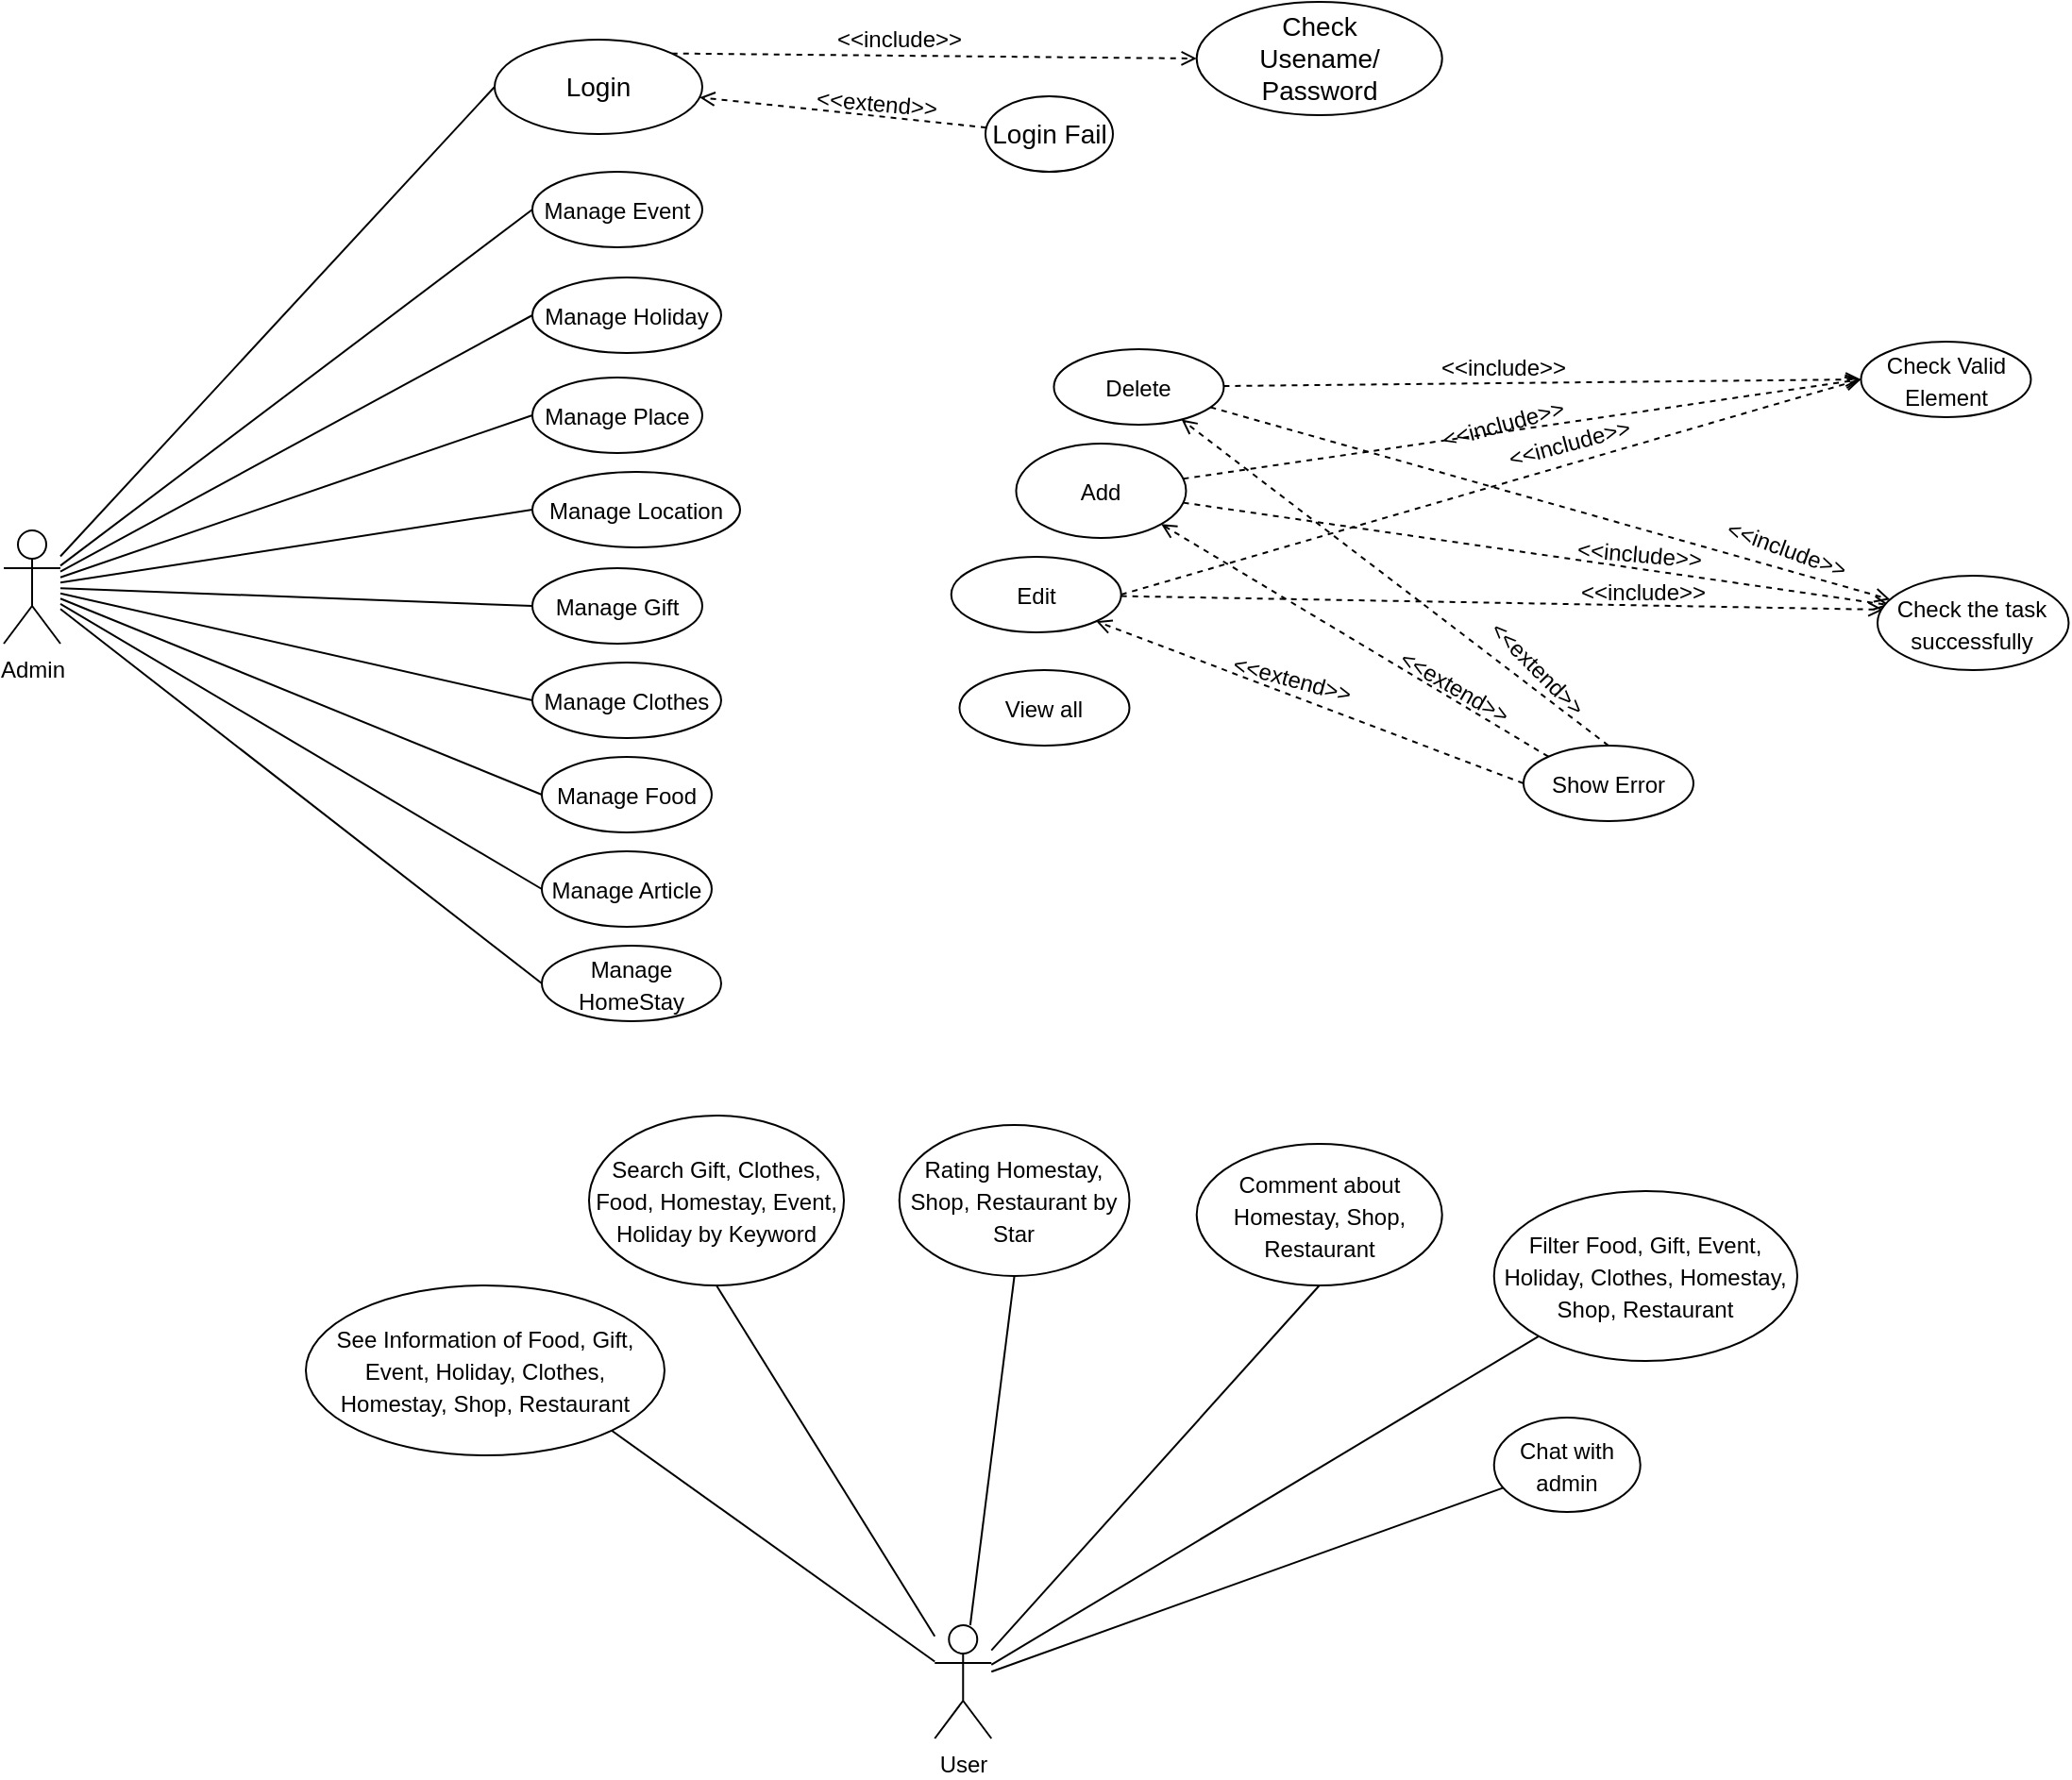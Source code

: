 <mxfile version="14.5.1" type="device"><diagram id="VU3fnBmodguhlewHHIFH" name="Page-1"><mxGraphModel dx="1024" dy="632" grid="1" gridSize="10" guides="1" tooltips="1" connect="1" arrows="1" fold="1" page="1" pageScale="1" pageWidth="850" pageHeight="1100" math="0" shadow="0"><root><mxCell id="0"/><mxCell id="1" parent="0"/><mxCell id="5dtnebK5ozw39afCm_JN-21" style="rounded=0;orthogonalLoop=1;jettySize=auto;html=1;entryX=0;entryY=0.5;entryDx=0;entryDy=0;fontSize=14;endArrow=none;endFill=0;" parent="1" source="5dtnebK5ozw39afCm_JN-1" target="5dtnebK5ozw39afCm_JN-3" edge="1"><mxGeometry relative="1" as="geometry"/></mxCell><mxCell id="yxyC4Lu51rY2FO_pNIo1-11" style="rounded=0;orthogonalLoop=1;jettySize=auto;html=1;entryX=0;entryY=0.5;entryDx=0;entryDy=0;endArrow=none;endFill=0;" edge="1" parent="1" source="5dtnebK5ozw39afCm_JN-1" target="yxyC4Lu51rY2FO_pNIo1-2"><mxGeometry relative="1" as="geometry"/></mxCell><mxCell id="yxyC4Lu51rY2FO_pNIo1-12" style="edgeStyle=none;rounded=0;orthogonalLoop=1;jettySize=auto;html=1;entryX=0;entryY=0.5;entryDx=0;entryDy=0;endArrow=none;endFill=0;" edge="1" parent="1" source="5dtnebK5ozw39afCm_JN-1" target="yxyC4Lu51rY2FO_pNIo1-3"><mxGeometry relative="1" as="geometry"/></mxCell><mxCell id="yxyC4Lu51rY2FO_pNIo1-13" style="edgeStyle=none;rounded=0;orthogonalLoop=1;jettySize=auto;html=1;entryX=0;entryY=0.5;entryDx=0;entryDy=0;endArrow=none;endFill=0;" edge="1" parent="1" source="5dtnebK5ozw39afCm_JN-1" target="yxyC4Lu51rY2FO_pNIo1-7"><mxGeometry relative="1" as="geometry"/></mxCell><mxCell id="yxyC4Lu51rY2FO_pNIo1-14" style="edgeStyle=none;rounded=0;orthogonalLoop=1;jettySize=auto;html=1;entryX=0;entryY=0.5;entryDx=0;entryDy=0;endArrow=none;endFill=0;" edge="1" parent="1" source="5dtnebK5ozw39afCm_JN-1" target="yxyC4Lu51rY2FO_pNIo1-6"><mxGeometry relative="1" as="geometry"/></mxCell><mxCell id="yxyC4Lu51rY2FO_pNIo1-15" style="edgeStyle=none;rounded=0;orthogonalLoop=1;jettySize=auto;html=1;endArrow=none;endFill=0;entryX=0;entryY=0.5;entryDx=0;entryDy=0;" edge="1" parent="1" source="5dtnebK5ozw39afCm_JN-1" target="yxyC4Lu51rY2FO_pNIo1-5"><mxGeometry relative="1" as="geometry"/></mxCell><mxCell id="yxyC4Lu51rY2FO_pNIo1-16" style="edgeStyle=none;rounded=0;orthogonalLoop=1;jettySize=auto;html=1;entryX=0;entryY=0.5;entryDx=0;entryDy=0;endArrow=none;endFill=0;" edge="1" parent="1" source="5dtnebK5ozw39afCm_JN-1" target="yxyC4Lu51rY2FO_pNIo1-4"><mxGeometry relative="1" as="geometry"/></mxCell><mxCell id="yxyC4Lu51rY2FO_pNIo1-17" style="edgeStyle=none;rounded=0;orthogonalLoop=1;jettySize=auto;html=1;entryX=0;entryY=0.5;entryDx=0;entryDy=0;endArrow=none;endFill=0;" edge="1" parent="1" source="5dtnebK5ozw39afCm_JN-1" target="yxyC4Lu51rY2FO_pNIo1-8"><mxGeometry relative="1" as="geometry"/></mxCell><mxCell id="yxyC4Lu51rY2FO_pNIo1-18" style="edgeStyle=none;rounded=0;orthogonalLoop=1;jettySize=auto;html=1;entryX=0;entryY=0.5;entryDx=0;entryDy=0;endArrow=none;endFill=0;" edge="1" parent="1" source="5dtnebK5ozw39afCm_JN-1" target="yxyC4Lu51rY2FO_pNIo1-9"><mxGeometry relative="1" as="geometry"/></mxCell><mxCell id="yxyC4Lu51rY2FO_pNIo1-19" style="edgeStyle=none;rounded=0;orthogonalLoop=1;jettySize=auto;html=1;entryX=0;entryY=0.5;entryDx=0;entryDy=0;endArrow=none;endFill=0;" edge="1" parent="1" source="5dtnebK5ozw39afCm_JN-1" target="yxyC4Lu51rY2FO_pNIo1-10"><mxGeometry relative="1" as="geometry"/></mxCell><mxCell id="5dtnebK5ozw39afCm_JN-1" value="Admin" style="shape=umlActor;verticalLabelPosition=bottom;verticalAlign=top;html=1;" parent="1" vertex="1"><mxGeometry x="10" y="290" width="30" height="60" as="geometry"/></mxCell><mxCell id="5dtnebK5ozw39afCm_JN-32" style="edgeStyle=none;rounded=0;orthogonalLoop=1;jettySize=auto;html=1;entryX=1;entryY=1;entryDx=0;entryDy=0;endArrow=none;endFill=0;fontSize=14;" parent="1" source="5dtnebK5ozw39afCm_JN-2" target="5dtnebK5ozw39afCm_JN-13" edge="1"><mxGeometry relative="1" as="geometry"/></mxCell><mxCell id="5dtnebK5ozw39afCm_JN-36" style="edgeStyle=none;rounded=0;orthogonalLoop=1;jettySize=auto;html=1;entryX=0.5;entryY=1;entryDx=0;entryDy=0;endArrow=none;endFill=0;fontSize=14;" parent="1" source="5dtnebK5ozw39afCm_JN-2" target="5dtnebK5ozw39afCm_JN-12" edge="1"><mxGeometry relative="1" as="geometry"/></mxCell><mxCell id="5dtnebK5ozw39afCm_JN-38" style="edgeStyle=none;rounded=0;orthogonalLoop=1;jettySize=auto;html=1;entryX=0.5;entryY=1;entryDx=0;entryDy=0;endArrow=none;endFill=0;fontSize=14;" parent="1" source="5dtnebK5ozw39afCm_JN-2" target="5dtnebK5ozw39afCm_JN-15" edge="1"><mxGeometry relative="1" as="geometry"/></mxCell><mxCell id="5dtnebK5ozw39afCm_JN-46" style="edgeStyle=none;rounded=0;orthogonalLoop=1;jettySize=auto;html=1;entryX=0;entryY=1;entryDx=0;entryDy=0;endArrow=none;endFill=0;fontSize=14;" parent="1" source="5dtnebK5ozw39afCm_JN-2" target="5dtnebK5ozw39afCm_JN-19" edge="1"><mxGeometry relative="1" as="geometry"/></mxCell><mxCell id="5dtnebK5ozw39afCm_JN-48" style="edgeStyle=none;rounded=0;orthogonalLoop=1;jettySize=auto;html=1;endArrow=none;endFill=0;fontSize=14;" parent="1" source="5dtnebK5ozw39afCm_JN-2" target="5dtnebK5ozw39afCm_JN-18" edge="1"><mxGeometry relative="1" as="geometry"/></mxCell><mxCell id="5dtnebK5ozw39afCm_JN-49" style="edgeStyle=none;rounded=0;orthogonalLoop=1;jettySize=auto;html=1;entryX=0.5;entryY=1;entryDx=0;entryDy=0;endArrow=none;endFill=0;fontSize=14;" parent="1" source="5dtnebK5ozw39afCm_JN-2" target="5dtnebK5ozw39afCm_JN-6" edge="1"><mxGeometry relative="1" as="geometry"/></mxCell><mxCell id="5dtnebK5ozw39afCm_JN-2" value="User" style="shape=umlActor;verticalLabelPosition=bottom;verticalAlign=top;html=1;" parent="1" vertex="1"><mxGeometry x="503.13" y="870" width="30" height="60" as="geometry"/></mxCell><mxCell id="5dtnebK5ozw39afCm_JN-60" style="edgeStyle=none;rounded=0;orthogonalLoop=1;jettySize=auto;html=1;endArrow=open;endFill=0;fontSize=14;dashed=1;entryX=0;entryY=0.5;entryDx=0;entryDy=0;exitX=1;exitY=0;exitDx=0;exitDy=0;" parent="1" source="5dtnebK5ozw39afCm_JN-3" target="5dtnebK5ozw39afCm_JN-53" edge="1"><mxGeometry relative="1" as="geometry"/></mxCell><mxCell id="5dtnebK5ozw39afCm_JN-3" value="Login" style="ellipse;whiteSpace=wrap;html=1;fontSize=14;" parent="1" vertex="1"><mxGeometry x="269.99" y="30" width="110" height="50" as="geometry"/></mxCell><mxCell id="5dtnebK5ozw39afCm_JN-64" style="edgeStyle=none;rounded=0;orthogonalLoop=1;jettySize=auto;html=1;entryX=0;entryY=0.5;entryDx=0;entryDy=0;dashed=1;endArrow=open;endFill=0;fontSize=14;" parent="1" source="5dtnebK5ozw39afCm_JN-5" target="5dtnebK5ozw39afCm_JN-57" edge="1"><mxGeometry relative="1" as="geometry"/></mxCell><mxCell id="5dtnebK5ozw39afCm_JN-70" style="edgeStyle=none;rounded=0;orthogonalLoop=1;jettySize=auto;html=1;dashed=1;endArrow=open;endFill=0;fontSize=12;" parent="1" source="5dtnebK5ozw39afCm_JN-5" target="5dtnebK5ozw39afCm_JN-59" edge="1"><mxGeometry relative="1" as="geometry"/></mxCell><mxCell id="5dtnebK5ozw39afCm_JN-5" value="&lt;font style=&quot;font-size: 12px&quot;&gt;Delete&lt;/font&gt;" style="ellipse;whiteSpace=wrap;html=1;fontSize=14;strokeWidth=1;" parent="1" vertex="1"><mxGeometry x="566.23" y="194" width="90" height="40" as="geometry"/></mxCell><mxCell id="5dtnebK5ozw39afCm_JN-6" value="&lt;span style=&quot;font-size: 12px&quot;&gt;Comment about Homestay, Shop, Restaurant&lt;/span&gt;" style="ellipse;whiteSpace=wrap;html=1;fontSize=14;strokeWidth=1;" parent="1" vertex="1"><mxGeometry x="641.86" y="615" width="130" height="75" as="geometry"/></mxCell><mxCell id="5dtnebK5ozw39afCm_JN-66" style="edgeStyle=none;rounded=0;orthogonalLoop=1;jettySize=auto;html=1;entryX=0;entryY=0.5;entryDx=0;entryDy=0;dashed=1;endArrow=open;endFill=0;fontSize=14;exitX=1;exitY=0.5;exitDx=0;exitDy=0;" parent="1" source="5dtnebK5ozw39afCm_JN-8" target="5dtnebK5ozw39afCm_JN-57" edge="1"><mxGeometry relative="1" as="geometry"/></mxCell><mxCell id="5dtnebK5ozw39afCm_JN-72" style="edgeStyle=none;rounded=0;orthogonalLoop=1;jettySize=auto;html=1;entryX=0.032;entryY=0.36;entryDx=0;entryDy=0;entryPerimeter=0;dashed=1;endArrow=open;endFill=0;fontSize=12;" parent="1" source="5dtnebK5ozw39afCm_JN-8" target="5dtnebK5ozw39afCm_JN-59" edge="1"><mxGeometry relative="1" as="geometry"/></mxCell><mxCell id="5dtnebK5ozw39afCm_JN-8" value="&lt;font style=&quot;font-size: 12px&quot;&gt;Edit&lt;/font&gt;" style="ellipse;whiteSpace=wrap;html=1;fontSize=14;strokeWidth=1;" parent="1" vertex="1"><mxGeometry x="511.86" y="304" width="90" height="40" as="geometry"/></mxCell><mxCell id="5dtnebK5ozw39afCm_JN-65" style="edgeStyle=none;rounded=0;orthogonalLoop=1;jettySize=auto;html=1;entryX=0;entryY=0.5;entryDx=0;entryDy=0;dashed=1;endArrow=open;endFill=0;fontSize=14;" parent="1" source="5dtnebK5ozw39afCm_JN-9" target="5dtnebK5ozw39afCm_JN-57" edge="1"><mxGeometry relative="1" as="geometry"/></mxCell><mxCell id="5dtnebK5ozw39afCm_JN-71" style="edgeStyle=none;rounded=0;orthogonalLoop=1;jettySize=auto;html=1;entryX=0.063;entryY=0.312;entryDx=0;entryDy=0;entryPerimeter=0;dashed=1;endArrow=open;endFill=0;fontSize=12;" parent="1" source="5dtnebK5ozw39afCm_JN-9" target="5dtnebK5ozw39afCm_JN-59" edge="1"><mxGeometry relative="1" as="geometry"/></mxCell><mxCell id="5dtnebK5ozw39afCm_JN-9" value="&lt;font style=&quot;font-size: 12px&quot;&gt;Add&lt;/font&gt;" style="ellipse;whiteSpace=wrap;html=1;fontSize=14;strokeWidth=1;" parent="1" vertex="1"><mxGeometry x="546.23" y="244" width="90" height="50" as="geometry"/></mxCell><mxCell id="5dtnebK5ozw39afCm_JN-12" value="&lt;font style=&quot;font-size: 12px&quot;&gt;Search Gift, Clothes, Food, Homestay, Event, Holiday by Keyword&lt;/font&gt;" style="ellipse;whiteSpace=wrap;html=1;fontSize=14;strokeWidth=1;" parent="1" vertex="1"><mxGeometry x="320" y="600" width="135" height="90" as="geometry"/></mxCell><mxCell id="5dtnebK5ozw39afCm_JN-13" value="&lt;font style=&quot;font-size: 12px&quot;&gt;See Information of Food, Gift, Event, Holiday, Clothes, Homestay,&amp;nbsp;&lt;/font&gt;&lt;span style=&quot;font-size: 12px&quot;&gt;Shop, Restaurant&lt;/span&gt;" style="ellipse;whiteSpace=wrap;html=1;fontSize=14;strokeWidth=1;" parent="1" vertex="1"><mxGeometry x="170" y="690" width="189.99" height="90" as="geometry"/></mxCell><mxCell id="5dtnebK5ozw39afCm_JN-15" value="&lt;font style=&quot;font-size: 12px&quot;&gt;Rating Homestay, Shop, Restaurant by Star&lt;/font&gt;" style="ellipse;whiteSpace=wrap;html=1;fontSize=14;strokeWidth=1;" parent="1" vertex="1"><mxGeometry x="484.37" y="605" width="121.86" height="80" as="geometry"/></mxCell><mxCell id="5dtnebK5ozw39afCm_JN-18" value="&lt;font style=&quot;font-size: 12px&quot;&gt;Chat with admin&lt;/font&gt;" style="ellipse;whiteSpace=wrap;html=1;fontSize=14;strokeWidth=1;" parent="1" vertex="1"><mxGeometry x="799.36" y="760" width="77.5" height="50" as="geometry"/></mxCell><mxCell id="5dtnebK5ozw39afCm_JN-19" value="&lt;span style=&quot;font-size: 12px&quot;&gt;Filter Food, Gift, Event, Holiday, Clothes, Homestay, Shop, Restaurant&lt;/span&gt;" style="ellipse;whiteSpace=wrap;html=1;fontSize=14;strokeWidth=1;" parent="1" vertex="1"><mxGeometry x="799.36" y="640" width="160.64" height="90" as="geometry"/></mxCell><mxCell id="5dtnebK5ozw39afCm_JN-20" value="&lt;font style=&quot;font-size: 12px&quot;&gt;View all&lt;/font&gt;" style="ellipse;whiteSpace=wrap;html=1;fontSize=14;strokeWidth=1;" parent="1" vertex="1"><mxGeometry x="516.23" y="364" width="90" height="40" as="geometry"/></mxCell><mxCell id="5dtnebK5ozw39afCm_JN-53" value="Check &lt;br&gt;Usename/ Password" style="ellipse;whiteSpace=wrap;html=1;fontSize=14;" parent="1" vertex="1"><mxGeometry x="641.86" y="10" width="130" height="60" as="geometry"/></mxCell><mxCell id="5dtnebK5ozw39afCm_JN-63" style="edgeStyle=none;rounded=0;orthogonalLoop=1;jettySize=auto;html=1;dashed=1;endArrow=open;endFill=0;fontSize=14;" parent="1" source="5dtnebK5ozw39afCm_JN-55" target="5dtnebK5ozw39afCm_JN-3" edge="1"><mxGeometry relative="1" as="geometry"/></mxCell><mxCell id="5dtnebK5ozw39afCm_JN-55" value="Login Fail" style="ellipse;whiteSpace=wrap;html=1;fontSize=14;" parent="1" vertex="1"><mxGeometry x="529.99" y="60" width="67.5" height="40" as="geometry"/></mxCell><mxCell id="5dtnebK5ozw39afCm_JN-57" value="&lt;font style=&quot;font-size: 12px&quot;&gt;Check Valid Element&lt;/font&gt;" style="ellipse;whiteSpace=wrap;html=1;fontSize=14;strokeWidth=1;" parent="1" vertex="1"><mxGeometry x="993.73" y="190" width="90" height="40" as="geometry"/></mxCell><mxCell id="5dtnebK5ozw39afCm_JN-77" style="edgeStyle=none;rounded=0;orthogonalLoop=1;jettySize=auto;html=1;entryX=1;entryY=1;entryDx=0;entryDy=0;dashed=1;endArrow=open;endFill=0;fontSize=12;exitX=0;exitY=0.5;exitDx=0;exitDy=0;" parent="1" source="5dtnebK5ozw39afCm_JN-58" target="5dtnebK5ozw39afCm_JN-8" edge="1"><mxGeometry relative="1" as="geometry"/></mxCell><mxCell id="5dtnebK5ozw39afCm_JN-78" style="edgeStyle=none;rounded=0;orthogonalLoop=1;jettySize=auto;html=1;entryX=1;entryY=1;entryDx=0;entryDy=0;dashed=1;endArrow=open;endFill=0;fontSize=12;exitX=0;exitY=0;exitDx=0;exitDy=0;" parent="1" source="5dtnebK5ozw39afCm_JN-58" target="5dtnebK5ozw39afCm_JN-9" edge="1"><mxGeometry relative="1" as="geometry"/></mxCell><mxCell id="5dtnebK5ozw39afCm_JN-79" style="edgeStyle=none;rounded=0;orthogonalLoop=1;jettySize=auto;html=1;dashed=1;endArrow=open;endFill=0;fontSize=12;exitX=0.5;exitY=0;exitDx=0;exitDy=0;" parent="1" source="5dtnebK5ozw39afCm_JN-58" target="5dtnebK5ozw39afCm_JN-5" edge="1"><mxGeometry relative="1" as="geometry"/></mxCell><mxCell id="5dtnebK5ozw39afCm_JN-58" value="&lt;font style=&quot;font-size: 12px&quot;&gt;Show Error&lt;/font&gt;" style="ellipse;whiteSpace=wrap;html=1;fontSize=14;strokeWidth=1;" parent="1" vertex="1"><mxGeometry x="814.98" y="404" width="90" height="40" as="geometry"/></mxCell><mxCell id="5dtnebK5ozw39afCm_JN-59" value="&lt;font style=&quot;font-size: 12px&quot;&gt;Check the task successfully&lt;/font&gt;" style="ellipse;whiteSpace=wrap;html=1;fontSize=14;strokeWidth=1;" parent="1" vertex="1"><mxGeometry x="1002.48" y="314" width="101.25" height="50" as="geometry"/></mxCell><mxCell id="5dtnebK5ozw39afCm_JN-61" value="&amp;lt;&amp;lt;include&amp;gt;&amp;gt;" style="text;html=1;align=center;verticalAlign=middle;resizable=0;points=[];autosize=1;fontSize=12;" parent="1" vertex="1"><mxGeometry x="444.36" y="20" width="80" height="20" as="geometry"/></mxCell><mxCell id="5dtnebK5ozw39afCm_JN-67" value="&amp;lt;&amp;lt;include&amp;gt;&amp;gt;" style="text;html=1;align=center;verticalAlign=middle;resizable=0;points=[];autosize=1;fontSize=12;rotation=-15;" parent="1" vertex="1"><mxGeometry x="799.36" y="234" width="80" height="20" as="geometry"/></mxCell><mxCell id="5dtnebK5ozw39afCm_JN-68" value="&amp;lt;&amp;lt;include&amp;gt;&amp;gt;" style="text;html=1;align=center;verticalAlign=middle;resizable=0;points=[];autosize=1;fontSize=12;rotation=-15;" parent="1" vertex="1"><mxGeometry x="763.73" y="224" width="80" height="20" as="geometry"/></mxCell><mxCell id="5dtnebK5ozw39afCm_JN-69" value="&amp;lt;&amp;lt;include&amp;gt;&amp;gt;" style="text;html=1;align=center;verticalAlign=middle;resizable=0;points=[];autosize=1;fontSize=12;" parent="1" vertex="1"><mxGeometry x="763.73" y="194" width="80" height="20" as="geometry"/></mxCell><mxCell id="5dtnebK5ozw39afCm_JN-73" value="&amp;lt;&amp;lt;include&amp;gt;&amp;gt;" style="text;html=1;align=center;verticalAlign=middle;resizable=0;points=[];autosize=1;fontSize=12;rotation=20;" parent="1" vertex="1"><mxGeometry x="913.73" y="290" width="80" height="20" as="geometry"/></mxCell><mxCell id="5dtnebK5ozw39afCm_JN-75" value="&amp;lt;&amp;lt;include&amp;gt;&amp;gt;" style="text;html=1;align=center;verticalAlign=middle;resizable=0;points=[];autosize=1;fontSize=12;rotation=5;" parent="1" vertex="1"><mxGeometry x="836.23" y="293" width="80" height="20" as="geometry"/></mxCell><mxCell id="5dtnebK5ozw39afCm_JN-76" value="&amp;lt;&amp;lt;include&amp;gt;&amp;gt;" style="text;html=1;align=center;verticalAlign=middle;resizable=0;points=[];autosize=1;fontSize=12;rotation=0;" parent="1" vertex="1"><mxGeometry x="838.23" y="313" width="80" height="20" as="geometry"/></mxCell><mxCell id="5dtnebK5ozw39afCm_JN-80" value="&amp;lt;&amp;lt;extend&amp;gt;&amp;gt;" style="text;html=1;align=center;verticalAlign=middle;resizable=0;points=[];autosize=1;fontSize=12;rotation=15;" parent="1" vertex="1"><mxGeometry x="652.23" y="359" width="80" height="20" as="geometry"/></mxCell><mxCell id="5dtnebK5ozw39afCm_JN-81" value="&amp;lt;&amp;lt;extend&amp;gt;&amp;gt;" style="text;html=1;align=center;verticalAlign=middle;resizable=0;points=[];autosize=1;fontSize=12;rotation=45;" parent="1" vertex="1"><mxGeometry x="781.86" y="353" width="80" height="20" as="geometry"/></mxCell><mxCell id="5dtnebK5ozw39afCm_JN-82" value="&amp;lt;&amp;lt;extend&amp;gt;&amp;gt;" style="text;html=1;align=center;verticalAlign=middle;resizable=0;points=[];autosize=1;fontSize=12;rotation=30;" parent="1" vertex="1"><mxGeometry x="738.11" y="363" width="80" height="20" as="geometry"/></mxCell><mxCell id="5dtnebK5ozw39afCm_JN-83" value="&amp;lt;&amp;lt;extend&amp;gt;&amp;gt;" style="text;html=1;align=center;verticalAlign=middle;resizable=0;points=[];autosize=1;fontSize=12;rotation=5;" parent="1" vertex="1"><mxGeometry x="431.86" y="54" width="80" height="20" as="geometry"/></mxCell><mxCell id="yxyC4Lu51rY2FO_pNIo1-2" value="&lt;font style=&quot;font-size: 12px&quot;&gt;Manage Event&lt;br&gt;&lt;/font&gt;" style="ellipse;whiteSpace=wrap;html=1;fontSize=14;strokeWidth=1;" vertex="1" parent="1"><mxGeometry x="289.99" y="100" width="90" height="40" as="geometry"/></mxCell><mxCell id="yxyC4Lu51rY2FO_pNIo1-3" value="&lt;font style=&quot;font-size: 12px&quot;&gt;Manage Holiday&lt;br&gt;&lt;/font&gt;" style="ellipse;whiteSpace=wrap;html=1;fontSize=14;strokeWidth=1;" vertex="1" parent="1"><mxGeometry x="289.99" y="156" width="100.01" height="40" as="geometry"/></mxCell><mxCell id="yxyC4Lu51rY2FO_pNIo1-4" value="&lt;font style=&quot;font-size: 12px&quot;&gt;Manage Clothes&lt;br&gt;&lt;/font&gt;" style="ellipse;whiteSpace=wrap;html=1;fontSize=14;strokeWidth=1;" vertex="1" parent="1"><mxGeometry x="289.99" y="360" width="100" height="40" as="geometry"/></mxCell><mxCell id="yxyC4Lu51rY2FO_pNIo1-5" value="&lt;font style=&quot;font-size: 12px&quot;&gt;Manage Gift&lt;br&gt;&lt;/font&gt;" style="ellipse;whiteSpace=wrap;html=1;fontSize=14;strokeWidth=1;" vertex="1" parent="1"><mxGeometry x="289.99" y="310" width="90" height="40" as="geometry"/></mxCell><mxCell id="yxyC4Lu51rY2FO_pNIo1-6" value="&lt;font style=&quot;font-size: 12px&quot;&gt;Manage Location&lt;br&gt;&lt;/font&gt;" style="ellipse;whiteSpace=wrap;html=1;fontSize=14;strokeWidth=1;" vertex="1" parent="1"><mxGeometry x="289.99" y="259" width="110.01" height="40" as="geometry"/></mxCell><mxCell id="yxyC4Lu51rY2FO_pNIo1-7" value="&lt;font style=&quot;font-size: 12px&quot;&gt;Manage Place&lt;br&gt;&lt;/font&gt;" style="ellipse;whiteSpace=wrap;html=1;fontSize=14;strokeWidth=1;" vertex="1" parent="1"><mxGeometry x="289.99" y="209" width="90" height="40" as="geometry"/></mxCell><mxCell id="yxyC4Lu51rY2FO_pNIo1-8" value="&lt;font style=&quot;font-size: 12px&quot;&gt;Manage Food&lt;br&gt;&lt;/font&gt;" style="ellipse;whiteSpace=wrap;html=1;fontSize=14;strokeWidth=1;" vertex="1" parent="1"><mxGeometry x="294.99" y="410" width="90" height="40" as="geometry"/></mxCell><mxCell id="yxyC4Lu51rY2FO_pNIo1-9" value="&lt;font style=&quot;font-size: 12px&quot;&gt;Manage Article&lt;br&gt;&lt;/font&gt;" style="ellipse;whiteSpace=wrap;html=1;fontSize=14;strokeWidth=1;" vertex="1" parent="1"><mxGeometry x="294.99" y="460" width="90" height="40" as="geometry"/></mxCell><mxCell id="yxyC4Lu51rY2FO_pNIo1-10" value="&lt;font style=&quot;font-size: 12px&quot;&gt;Manage HomeStay&lt;br&gt;&lt;/font&gt;" style="ellipse;whiteSpace=wrap;html=1;fontSize=14;strokeWidth=1;" vertex="1" parent="1"><mxGeometry x="295" y="510" width="95" height="40" as="geometry"/></mxCell></root></mxGraphModel></diagram></mxfile>